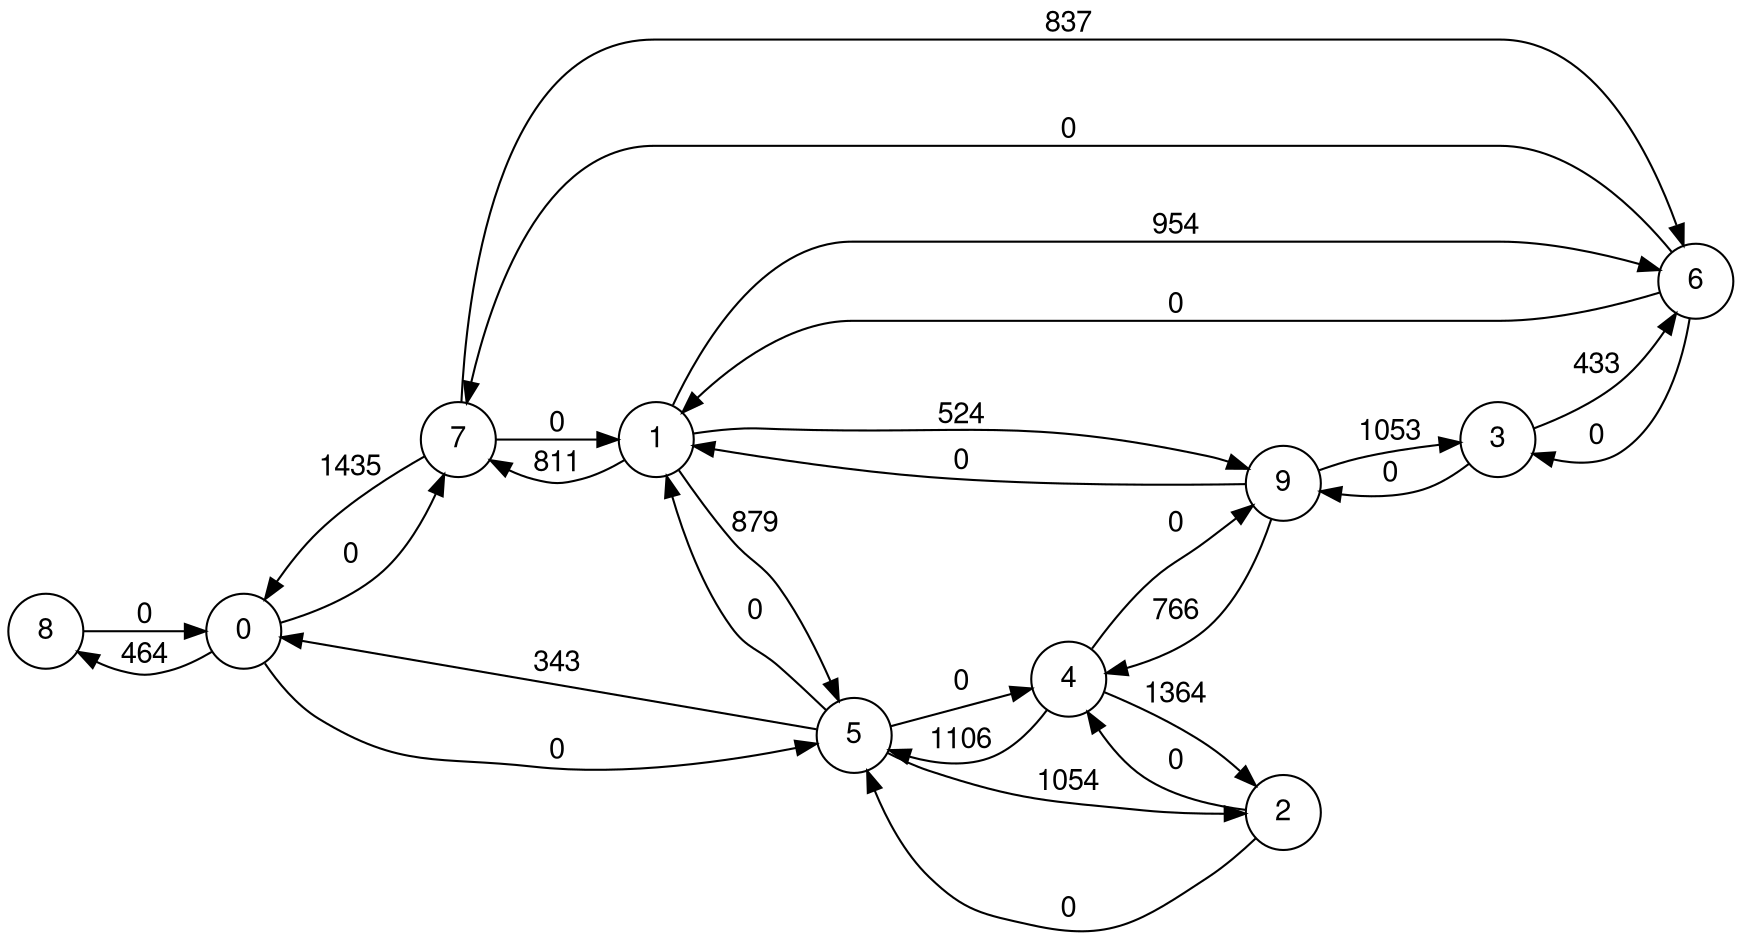 digraph finite_state_machine {
  fontname="Helvetica,Arial,sans-serif"
  node [fontname="Helvetica,Arial,sans-serif"]
  edge [fontname="Helvetica,Arial,sans-serif"]
  rankdir=LR;
  node [shape = circle];
  8 -> 0 [ label = "0" ];
  2 -> 5 [ label = "0" ];
  2 -> 4 [ label = "0" ];
  4 -> 2 [ label = "1364" ];
  4 -> 5 [ label = "1106" ];
  4 -> 9 [ label = "0" ];
  3 -> 6 [ label = "433" ];
  3 -> 9 [ label = "0" ];
  6 -> 7 [ label = "0" ];
  6 -> 3 [ label = "0" ];
  6 -> 1 [ label = "0" ];
  7 -> 0 [ label = "1435" ];
  7 -> 6 [ label = "837" ];
  7 -> 1 [ label = "0" ];
  9 -> 4 [ label = "766" ];
  9 -> 3 [ label = "1053" ];
  9 -> 1 [ label = "0" ];
  1 -> 6 [ label = "954" ];
  1 -> 5 [ label = "879" ];
  1 -> 7 [ label = "811" ];
  1 -> 9 [ label = "524" ];
  0 -> 8 [ label = "464" ];
  0 -> 7 [ label = "0" ];
  0 -> 5 [ label = "0" ];
  5 -> 2 [ label = "1054" ];
  5 -> 4 [ label = "0" ];
  5 -> 1 [ label = "0" ];
  5 -> 0 [ label = "343" ];
}
